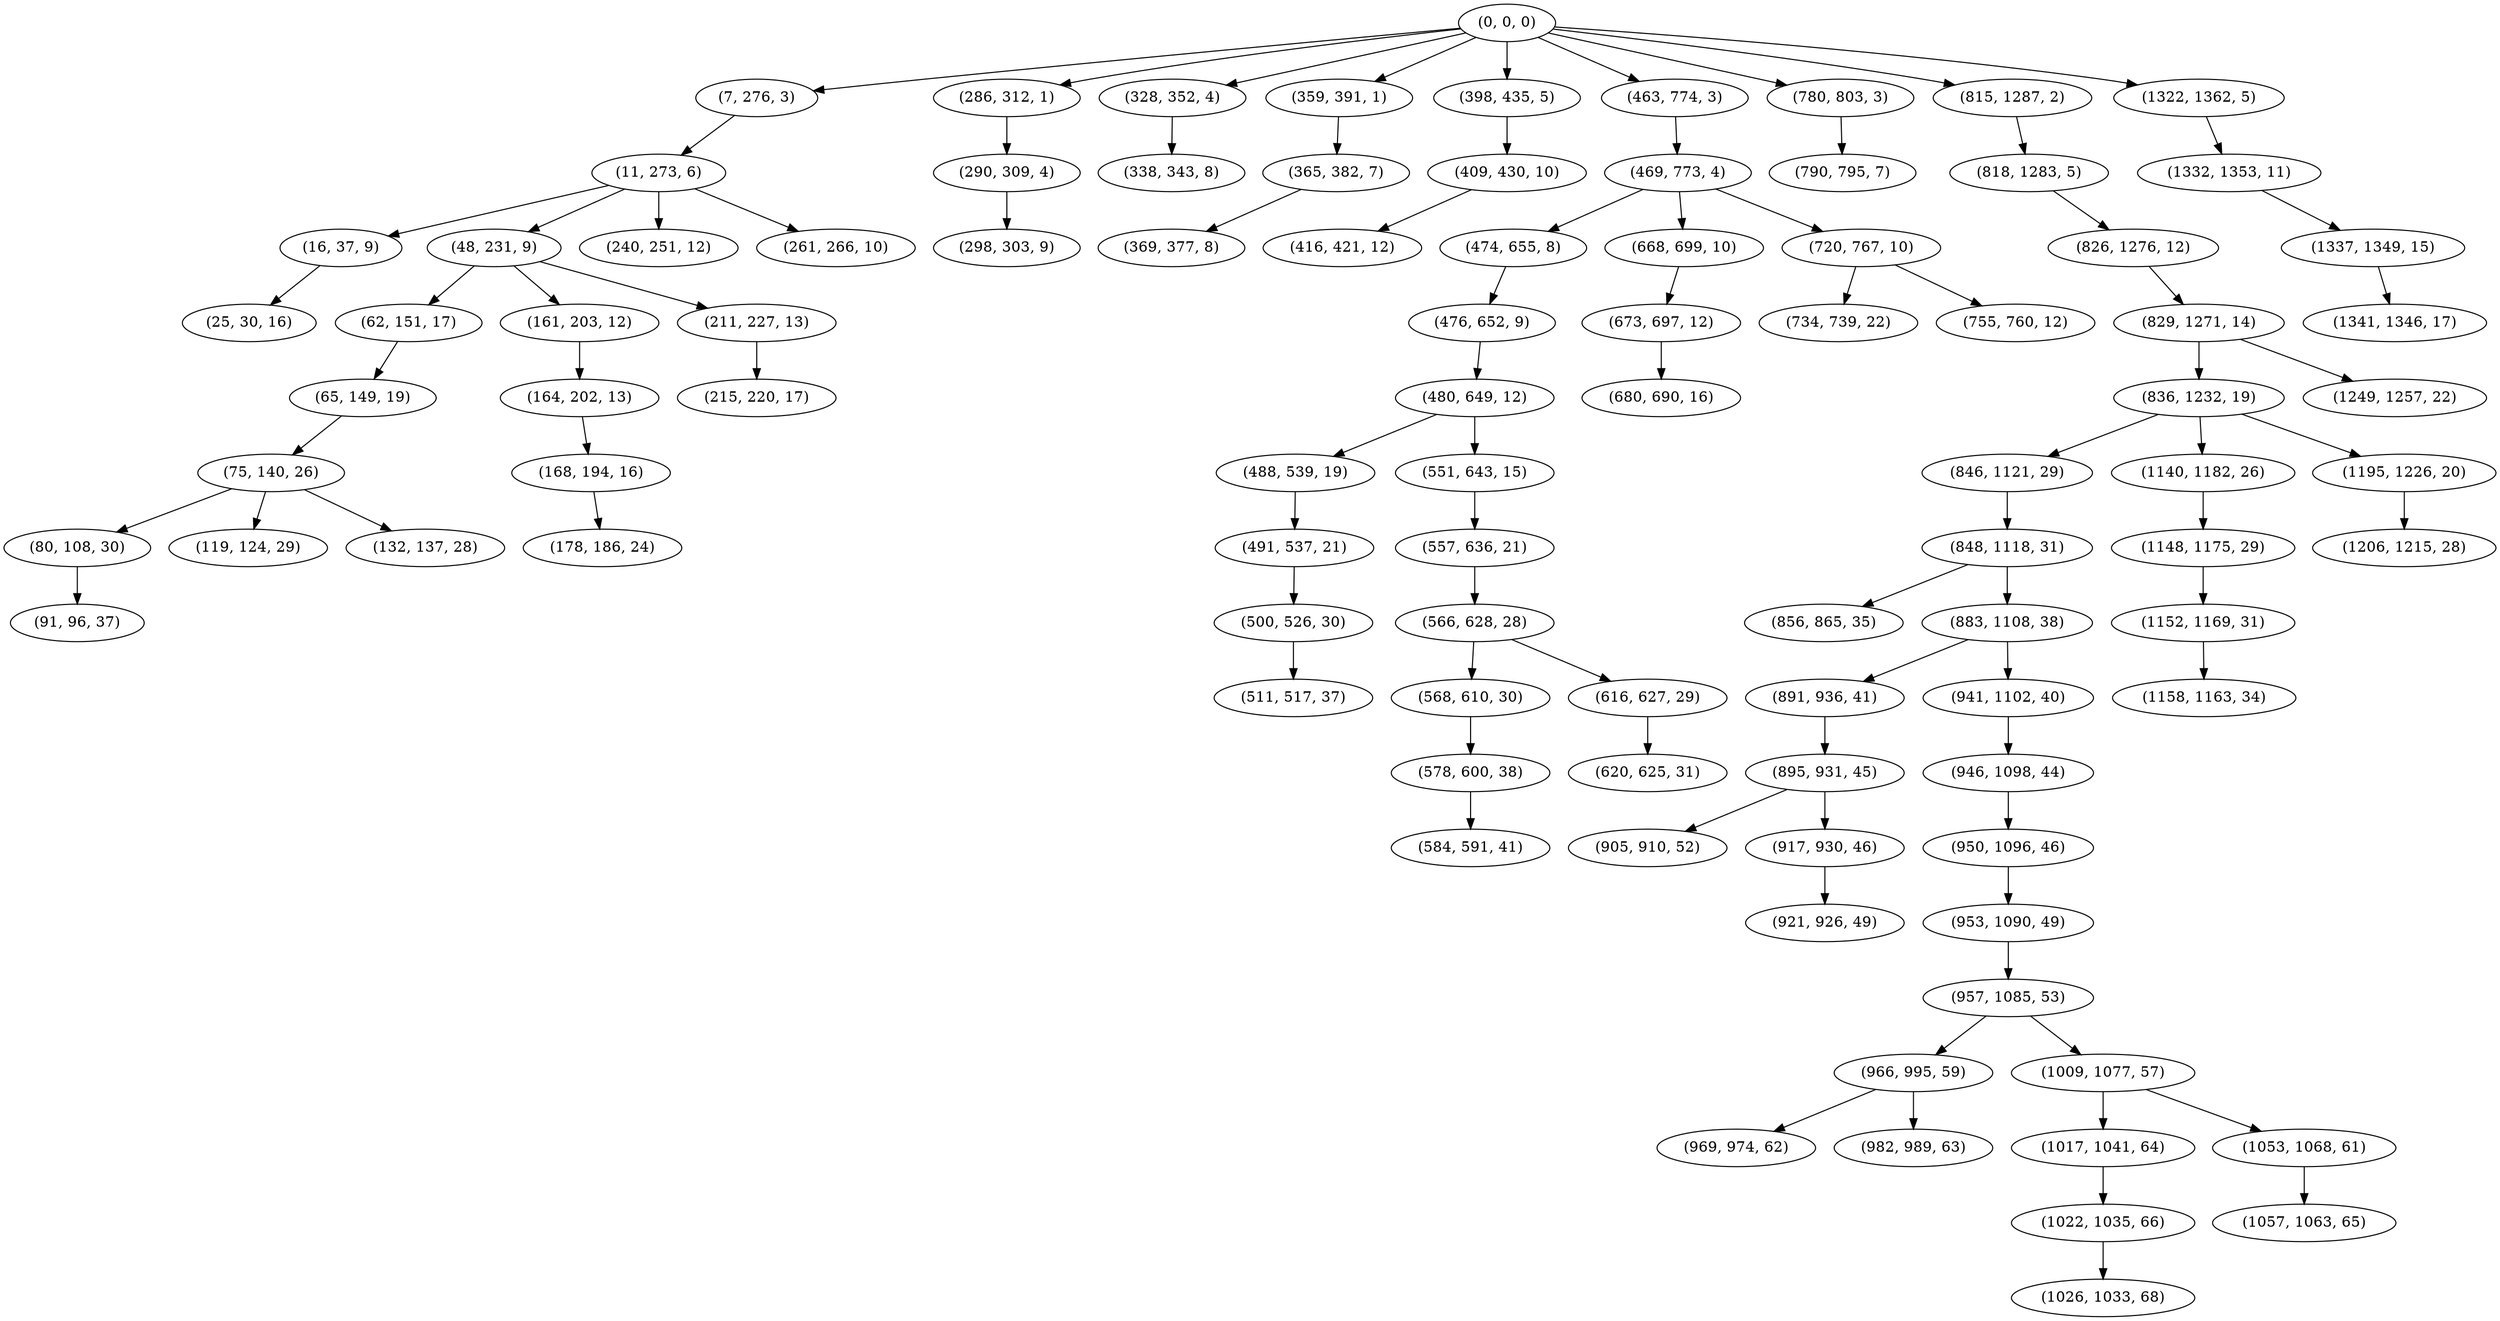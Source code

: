 digraph tree {
    "(0, 0, 0)";
    "(7, 276, 3)";
    "(11, 273, 6)";
    "(16, 37, 9)";
    "(25, 30, 16)";
    "(48, 231, 9)";
    "(62, 151, 17)";
    "(65, 149, 19)";
    "(75, 140, 26)";
    "(80, 108, 30)";
    "(91, 96, 37)";
    "(119, 124, 29)";
    "(132, 137, 28)";
    "(161, 203, 12)";
    "(164, 202, 13)";
    "(168, 194, 16)";
    "(178, 186, 24)";
    "(211, 227, 13)";
    "(215, 220, 17)";
    "(240, 251, 12)";
    "(261, 266, 10)";
    "(286, 312, 1)";
    "(290, 309, 4)";
    "(298, 303, 9)";
    "(328, 352, 4)";
    "(338, 343, 8)";
    "(359, 391, 1)";
    "(365, 382, 7)";
    "(369, 377, 8)";
    "(398, 435, 5)";
    "(409, 430, 10)";
    "(416, 421, 12)";
    "(463, 774, 3)";
    "(469, 773, 4)";
    "(474, 655, 8)";
    "(476, 652, 9)";
    "(480, 649, 12)";
    "(488, 539, 19)";
    "(491, 537, 21)";
    "(500, 526, 30)";
    "(511, 517, 37)";
    "(551, 643, 15)";
    "(557, 636, 21)";
    "(566, 628, 28)";
    "(568, 610, 30)";
    "(578, 600, 38)";
    "(584, 591, 41)";
    "(616, 627, 29)";
    "(620, 625, 31)";
    "(668, 699, 10)";
    "(673, 697, 12)";
    "(680, 690, 16)";
    "(720, 767, 10)";
    "(734, 739, 22)";
    "(755, 760, 12)";
    "(780, 803, 3)";
    "(790, 795, 7)";
    "(815, 1287, 2)";
    "(818, 1283, 5)";
    "(826, 1276, 12)";
    "(829, 1271, 14)";
    "(836, 1232, 19)";
    "(846, 1121, 29)";
    "(848, 1118, 31)";
    "(856, 865, 35)";
    "(883, 1108, 38)";
    "(891, 936, 41)";
    "(895, 931, 45)";
    "(905, 910, 52)";
    "(917, 930, 46)";
    "(921, 926, 49)";
    "(941, 1102, 40)";
    "(946, 1098, 44)";
    "(950, 1096, 46)";
    "(953, 1090, 49)";
    "(957, 1085, 53)";
    "(966, 995, 59)";
    "(969, 974, 62)";
    "(982, 989, 63)";
    "(1009, 1077, 57)";
    "(1017, 1041, 64)";
    "(1022, 1035, 66)";
    "(1026, 1033, 68)";
    "(1053, 1068, 61)";
    "(1057, 1063, 65)";
    "(1140, 1182, 26)";
    "(1148, 1175, 29)";
    "(1152, 1169, 31)";
    "(1158, 1163, 34)";
    "(1195, 1226, 20)";
    "(1206, 1215, 28)";
    "(1249, 1257, 22)";
    "(1322, 1362, 5)";
    "(1332, 1353, 11)";
    "(1337, 1349, 15)";
    "(1341, 1346, 17)";
    "(0, 0, 0)" -> "(7, 276, 3)";
    "(0, 0, 0)" -> "(286, 312, 1)";
    "(0, 0, 0)" -> "(328, 352, 4)";
    "(0, 0, 0)" -> "(359, 391, 1)";
    "(0, 0, 0)" -> "(398, 435, 5)";
    "(0, 0, 0)" -> "(463, 774, 3)";
    "(0, 0, 0)" -> "(780, 803, 3)";
    "(0, 0, 0)" -> "(815, 1287, 2)";
    "(0, 0, 0)" -> "(1322, 1362, 5)";
    "(7, 276, 3)" -> "(11, 273, 6)";
    "(11, 273, 6)" -> "(16, 37, 9)";
    "(11, 273, 6)" -> "(48, 231, 9)";
    "(11, 273, 6)" -> "(240, 251, 12)";
    "(11, 273, 6)" -> "(261, 266, 10)";
    "(16, 37, 9)" -> "(25, 30, 16)";
    "(48, 231, 9)" -> "(62, 151, 17)";
    "(48, 231, 9)" -> "(161, 203, 12)";
    "(48, 231, 9)" -> "(211, 227, 13)";
    "(62, 151, 17)" -> "(65, 149, 19)";
    "(65, 149, 19)" -> "(75, 140, 26)";
    "(75, 140, 26)" -> "(80, 108, 30)";
    "(75, 140, 26)" -> "(119, 124, 29)";
    "(75, 140, 26)" -> "(132, 137, 28)";
    "(80, 108, 30)" -> "(91, 96, 37)";
    "(161, 203, 12)" -> "(164, 202, 13)";
    "(164, 202, 13)" -> "(168, 194, 16)";
    "(168, 194, 16)" -> "(178, 186, 24)";
    "(211, 227, 13)" -> "(215, 220, 17)";
    "(286, 312, 1)" -> "(290, 309, 4)";
    "(290, 309, 4)" -> "(298, 303, 9)";
    "(328, 352, 4)" -> "(338, 343, 8)";
    "(359, 391, 1)" -> "(365, 382, 7)";
    "(365, 382, 7)" -> "(369, 377, 8)";
    "(398, 435, 5)" -> "(409, 430, 10)";
    "(409, 430, 10)" -> "(416, 421, 12)";
    "(463, 774, 3)" -> "(469, 773, 4)";
    "(469, 773, 4)" -> "(474, 655, 8)";
    "(469, 773, 4)" -> "(668, 699, 10)";
    "(469, 773, 4)" -> "(720, 767, 10)";
    "(474, 655, 8)" -> "(476, 652, 9)";
    "(476, 652, 9)" -> "(480, 649, 12)";
    "(480, 649, 12)" -> "(488, 539, 19)";
    "(480, 649, 12)" -> "(551, 643, 15)";
    "(488, 539, 19)" -> "(491, 537, 21)";
    "(491, 537, 21)" -> "(500, 526, 30)";
    "(500, 526, 30)" -> "(511, 517, 37)";
    "(551, 643, 15)" -> "(557, 636, 21)";
    "(557, 636, 21)" -> "(566, 628, 28)";
    "(566, 628, 28)" -> "(568, 610, 30)";
    "(566, 628, 28)" -> "(616, 627, 29)";
    "(568, 610, 30)" -> "(578, 600, 38)";
    "(578, 600, 38)" -> "(584, 591, 41)";
    "(616, 627, 29)" -> "(620, 625, 31)";
    "(668, 699, 10)" -> "(673, 697, 12)";
    "(673, 697, 12)" -> "(680, 690, 16)";
    "(720, 767, 10)" -> "(734, 739, 22)";
    "(720, 767, 10)" -> "(755, 760, 12)";
    "(780, 803, 3)" -> "(790, 795, 7)";
    "(815, 1287, 2)" -> "(818, 1283, 5)";
    "(818, 1283, 5)" -> "(826, 1276, 12)";
    "(826, 1276, 12)" -> "(829, 1271, 14)";
    "(829, 1271, 14)" -> "(836, 1232, 19)";
    "(829, 1271, 14)" -> "(1249, 1257, 22)";
    "(836, 1232, 19)" -> "(846, 1121, 29)";
    "(836, 1232, 19)" -> "(1140, 1182, 26)";
    "(836, 1232, 19)" -> "(1195, 1226, 20)";
    "(846, 1121, 29)" -> "(848, 1118, 31)";
    "(848, 1118, 31)" -> "(856, 865, 35)";
    "(848, 1118, 31)" -> "(883, 1108, 38)";
    "(883, 1108, 38)" -> "(891, 936, 41)";
    "(883, 1108, 38)" -> "(941, 1102, 40)";
    "(891, 936, 41)" -> "(895, 931, 45)";
    "(895, 931, 45)" -> "(905, 910, 52)";
    "(895, 931, 45)" -> "(917, 930, 46)";
    "(917, 930, 46)" -> "(921, 926, 49)";
    "(941, 1102, 40)" -> "(946, 1098, 44)";
    "(946, 1098, 44)" -> "(950, 1096, 46)";
    "(950, 1096, 46)" -> "(953, 1090, 49)";
    "(953, 1090, 49)" -> "(957, 1085, 53)";
    "(957, 1085, 53)" -> "(966, 995, 59)";
    "(957, 1085, 53)" -> "(1009, 1077, 57)";
    "(966, 995, 59)" -> "(969, 974, 62)";
    "(966, 995, 59)" -> "(982, 989, 63)";
    "(1009, 1077, 57)" -> "(1017, 1041, 64)";
    "(1009, 1077, 57)" -> "(1053, 1068, 61)";
    "(1017, 1041, 64)" -> "(1022, 1035, 66)";
    "(1022, 1035, 66)" -> "(1026, 1033, 68)";
    "(1053, 1068, 61)" -> "(1057, 1063, 65)";
    "(1140, 1182, 26)" -> "(1148, 1175, 29)";
    "(1148, 1175, 29)" -> "(1152, 1169, 31)";
    "(1152, 1169, 31)" -> "(1158, 1163, 34)";
    "(1195, 1226, 20)" -> "(1206, 1215, 28)";
    "(1322, 1362, 5)" -> "(1332, 1353, 11)";
    "(1332, 1353, 11)" -> "(1337, 1349, 15)";
    "(1337, 1349, 15)" -> "(1341, 1346, 17)";
}
